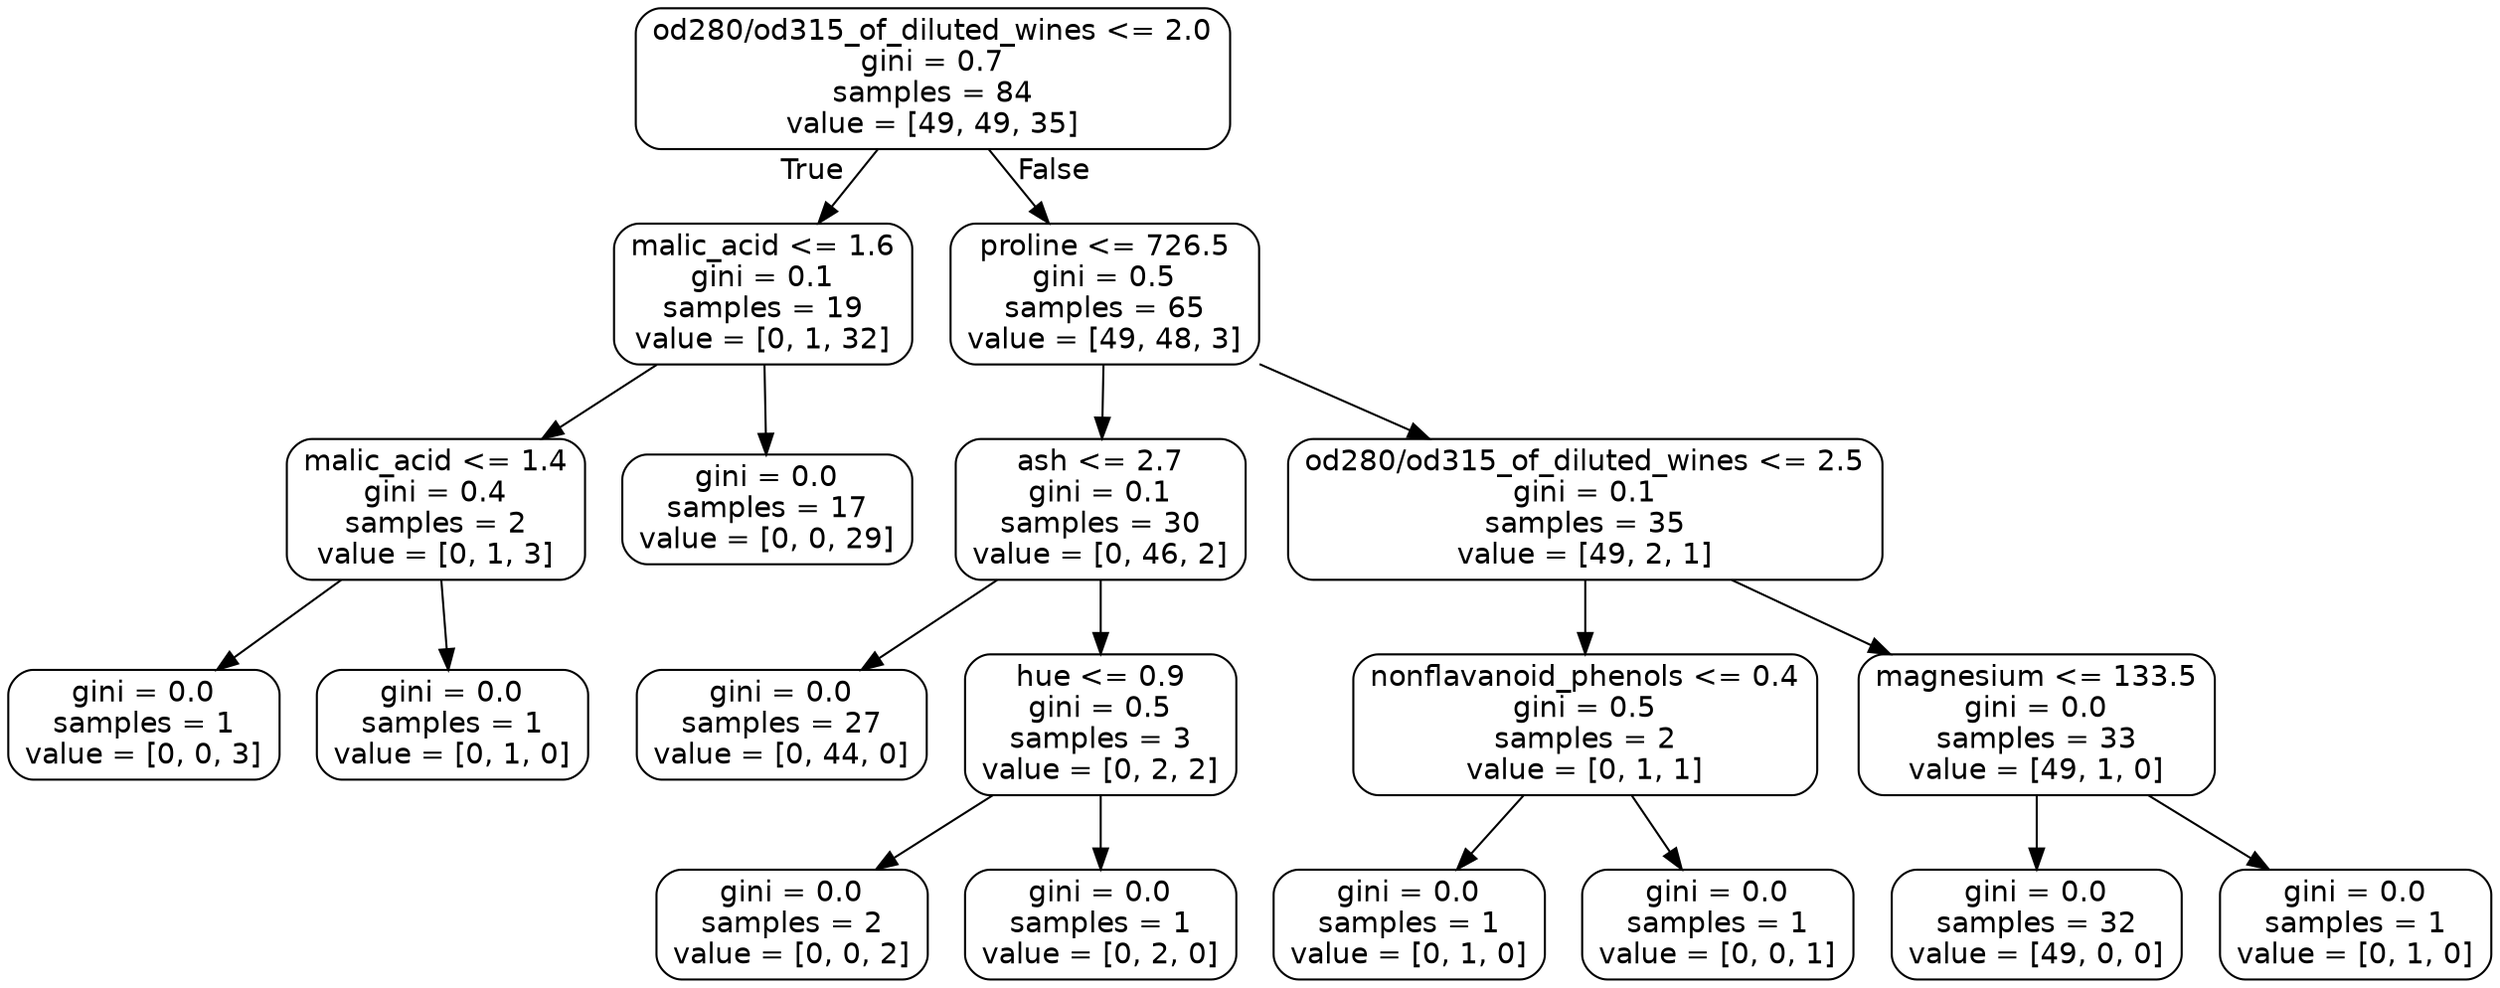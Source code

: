 digraph Tree {
node [shape=box, style="rounded", color="black", fontname=helvetica] ;
edge [fontname=helvetica] ;
0 [label="od280/od315_of_diluted_wines <= 2.0\ngini = 0.7\nsamples = 84\nvalue = [49, 49, 35]"] ;
1 [label="malic_acid <= 1.6\ngini = 0.1\nsamples = 19\nvalue = [0, 1, 32]"] ;
0 -> 1 [labeldistance=2.5, labelangle=45, headlabel="True"] ;
2 [label="malic_acid <= 1.4\ngini = 0.4\nsamples = 2\nvalue = [0, 1, 3]"] ;
1 -> 2 ;
3 [label="gini = 0.0\nsamples = 1\nvalue = [0, 0, 3]"] ;
2 -> 3 ;
4 [label="gini = 0.0\nsamples = 1\nvalue = [0, 1, 0]"] ;
2 -> 4 ;
5 [label="gini = 0.0\nsamples = 17\nvalue = [0, 0, 29]"] ;
1 -> 5 ;
6 [label="proline <= 726.5\ngini = 0.5\nsamples = 65\nvalue = [49, 48, 3]"] ;
0 -> 6 [labeldistance=2.5, labelangle=-45, headlabel="False"] ;
7 [label="ash <= 2.7\ngini = 0.1\nsamples = 30\nvalue = [0, 46, 2]"] ;
6 -> 7 ;
8 [label="gini = 0.0\nsamples = 27\nvalue = [0, 44, 0]"] ;
7 -> 8 ;
9 [label="hue <= 0.9\ngini = 0.5\nsamples = 3\nvalue = [0, 2, 2]"] ;
7 -> 9 ;
10 [label="gini = 0.0\nsamples = 2\nvalue = [0, 0, 2]"] ;
9 -> 10 ;
11 [label="gini = 0.0\nsamples = 1\nvalue = [0, 2, 0]"] ;
9 -> 11 ;
12 [label="od280/od315_of_diluted_wines <= 2.5\ngini = 0.1\nsamples = 35\nvalue = [49, 2, 1]"] ;
6 -> 12 ;
13 [label="nonflavanoid_phenols <= 0.4\ngini = 0.5\nsamples = 2\nvalue = [0, 1, 1]"] ;
12 -> 13 ;
14 [label="gini = 0.0\nsamples = 1\nvalue = [0, 1, 0]"] ;
13 -> 14 ;
15 [label="gini = 0.0\nsamples = 1\nvalue = [0, 0, 1]"] ;
13 -> 15 ;
16 [label="magnesium <= 133.5\ngini = 0.0\nsamples = 33\nvalue = [49, 1, 0]"] ;
12 -> 16 ;
17 [label="gini = 0.0\nsamples = 32\nvalue = [49, 0, 0]"] ;
16 -> 17 ;
18 [label="gini = 0.0\nsamples = 1\nvalue = [0, 1, 0]"] ;
16 -> 18 ;
}